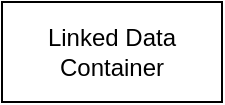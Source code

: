<mxfile version="10.7.7" type="github"><diagram id="x-GXoumUO5DQMGYrBul2" name="Page-1"><mxGraphModel dx="1394" dy="915" grid="1" gridSize="10" guides="1" tooltips="1" connect="1" arrows="1" fold="1" page="1" pageScale="1" pageWidth="827" pageHeight="1169" math="0" shadow="0"><root><mxCell id="0"/><mxCell id="1" parent="0"/><mxCell id="hTT4pPqJ8llI6gIHUcCr-1" value="Linked Data Container" style="rounded=0;whiteSpace=wrap;html=1;" parent="1" vertex="1"><mxGeometry x="120" y="200" width="110" height="50" as="geometry"/></mxCell></root></mxGraphModel></diagram></mxfile>